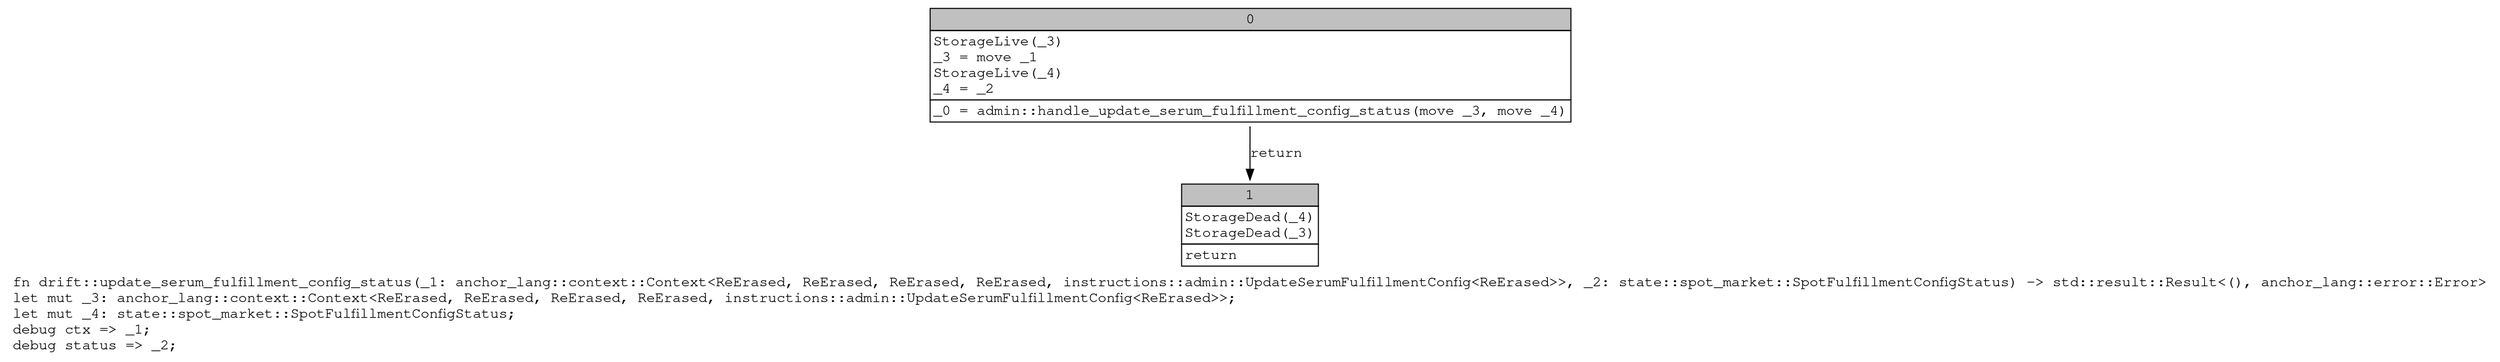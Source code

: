 digraph Mir_0_20014 {
    graph [fontname="Courier, monospace"];
    node [fontname="Courier, monospace"];
    edge [fontname="Courier, monospace"];
    label=<fn drift::update_serum_fulfillment_config_status(_1: anchor_lang::context::Context&lt;ReErased, ReErased, ReErased, ReErased, instructions::admin::UpdateSerumFulfillmentConfig&lt;ReErased&gt;&gt;, _2: state::spot_market::SpotFulfillmentConfigStatus) -&gt; std::result::Result&lt;(), anchor_lang::error::Error&gt;<br align="left"/>let mut _3: anchor_lang::context::Context&lt;ReErased, ReErased, ReErased, ReErased, instructions::admin::UpdateSerumFulfillmentConfig&lt;ReErased&gt;&gt;;<br align="left"/>let mut _4: state::spot_market::SpotFulfillmentConfigStatus;<br align="left"/>debug ctx =&gt; _1;<br align="left"/>debug status =&gt; _2;<br align="left"/>>;
    bb0__0_20014 [shape="none", label=<<table border="0" cellborder="1" cellspacing="0"><tr><td bgcolor="gray" align="center" colspan="1">0</td></tr><tr><td align="left" balign="left">StorageLive(_3)<br/>_3 = move _1<br/>StorageLive(_4)<br/>_4 = _2<br/></td></tr><tr><td align="left">_0 = admin::handle_update_serum_fulfillment_config_status(move _3, move _4)</td></tr></table>>];
    bb1__0_20014 [shape="none", label=<<table border="0" cellborder="1" cellspacing="0"><tr><td bgcolor="gray" align="center" colspan="1">1</td></tr><tr><td align="left" balign="left">StorageDead(_4)<br/>StorageDead(_3)<br/></td></tr><tr><td align="left">return</td></tr></table>>];
    bb0__0_20014 -> bb1__0_20014 [label="return"];
}
